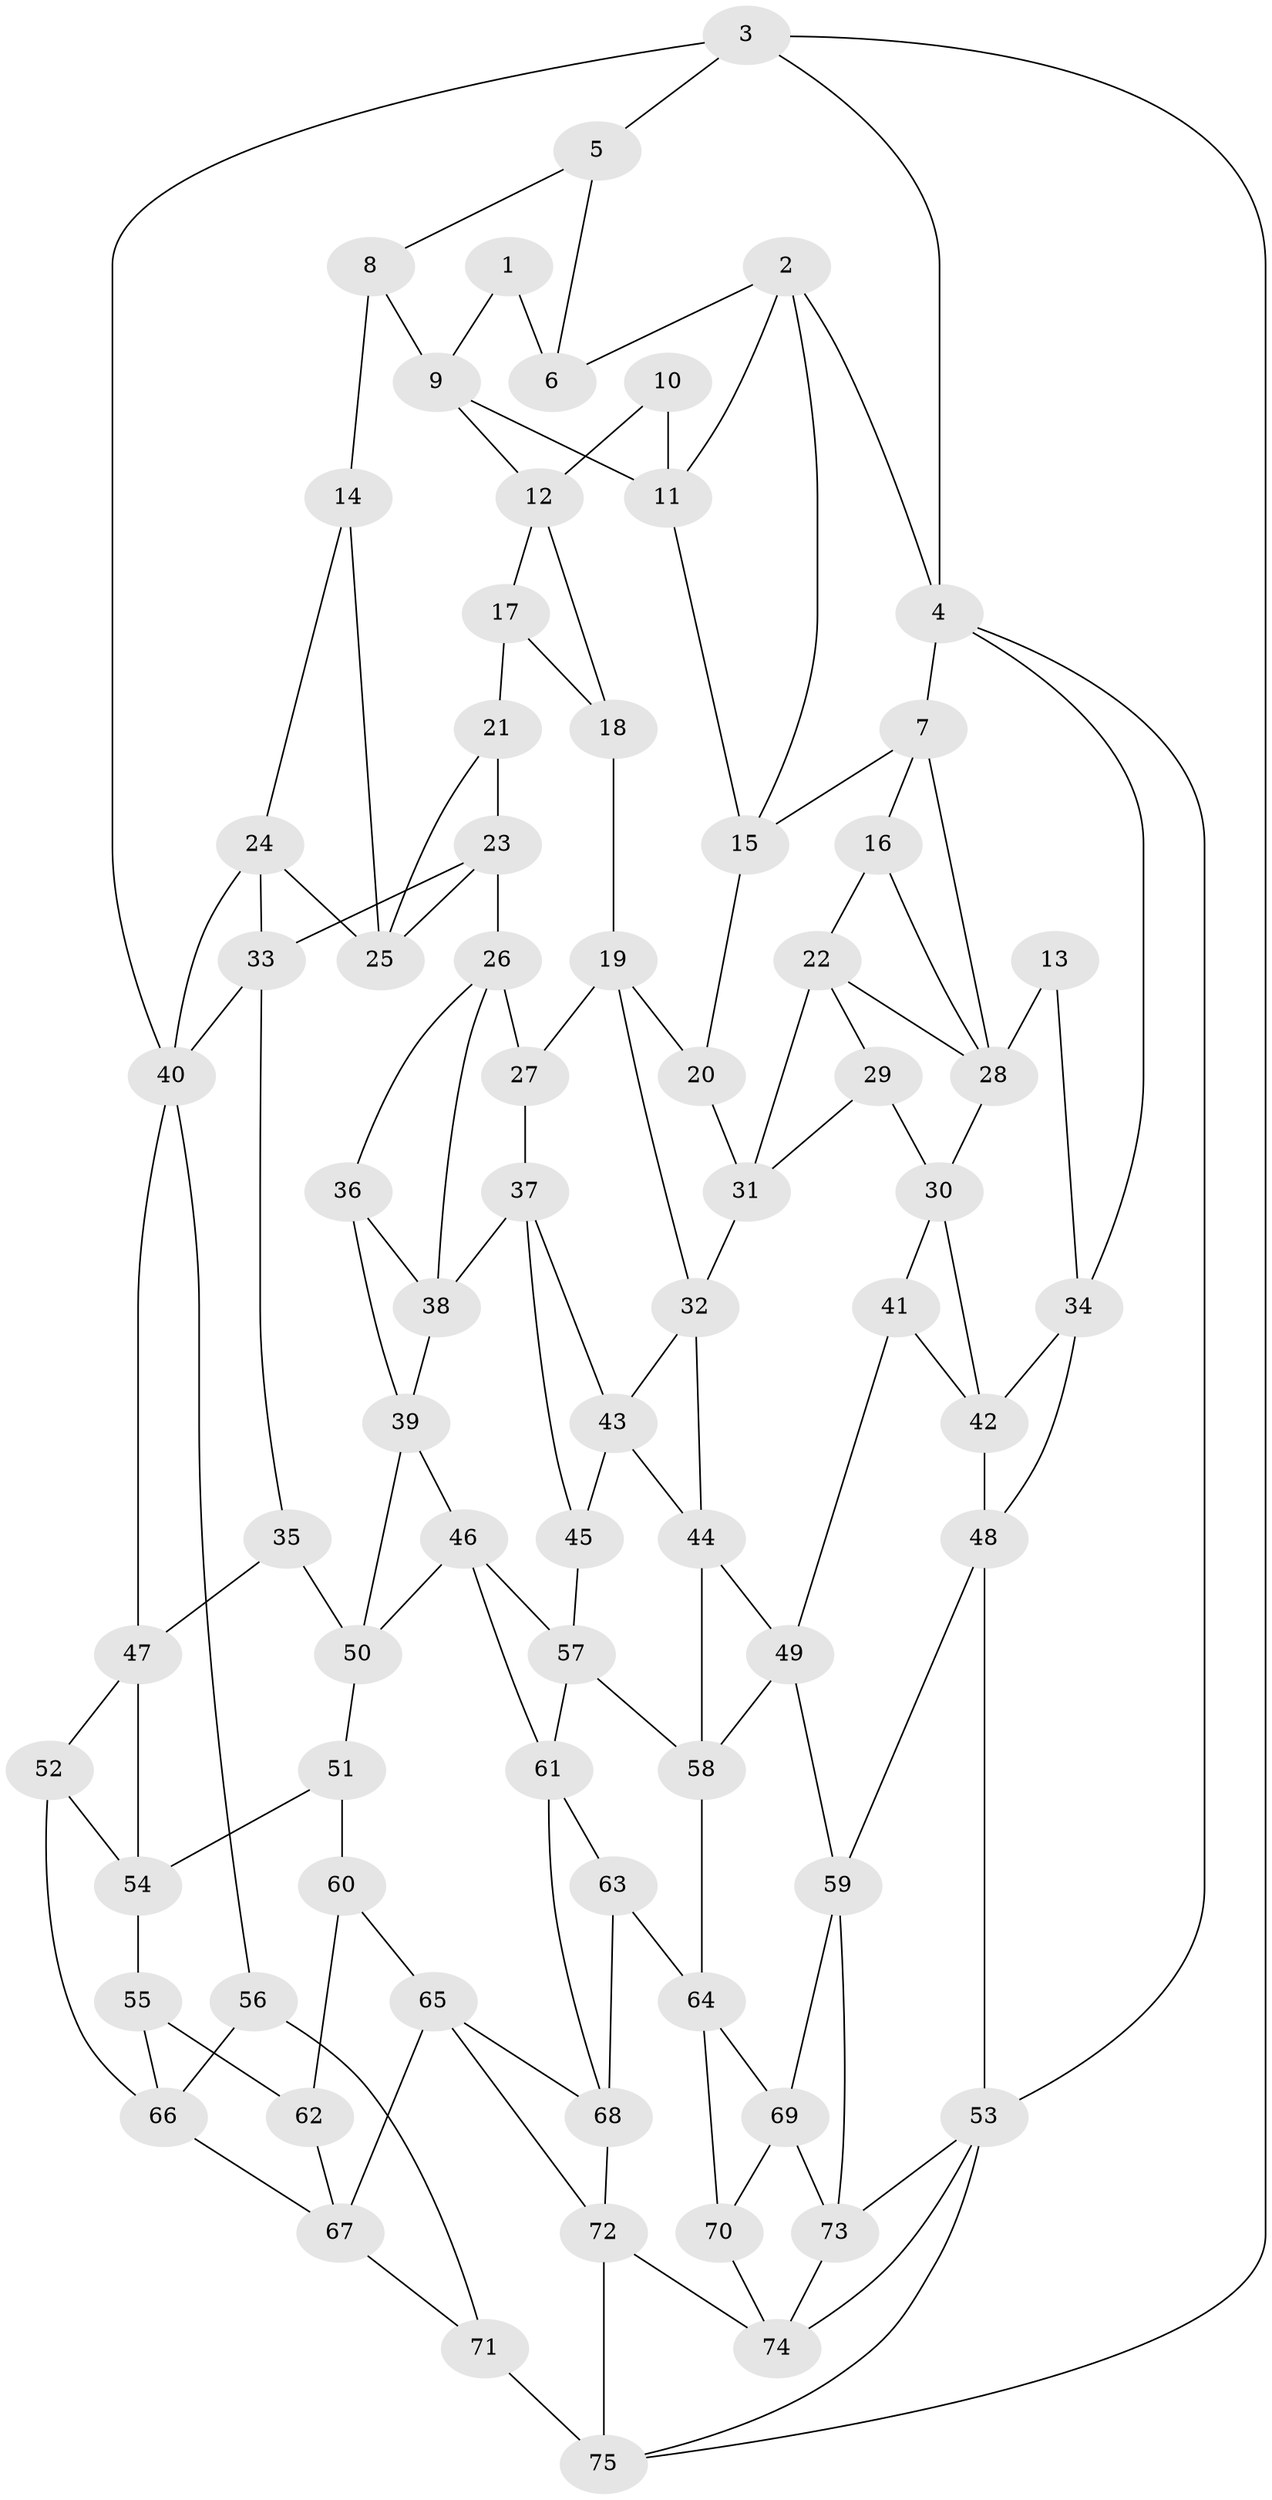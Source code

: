 // original degree distribution, {3: 0.02, 4: 0.20666666666666667, 5: 0.5666666666666667, 6: 0.20666666666666667}
// Generated by graph-tools (version 1.1) at 2025/03/03/09/25 03:03:19]
// undirected, 75 vertices, 137 edges
graph export_dot {
graph [start="1"]
  node [color=gray90,style=filled];
  1;
  2;
  3;
  4;
  5;
  6;
  7;
  8;
  9;
  10;
  11;
  12;
  13;
  14;
  15;
  16;
  17;
  18;
  19;
  20;
  21;
  22;
  23;
  24;
  25;
  26;
  27;
  28;
  29;
  30;
  31;
  32;
  33;
  34;
  35;
  36;
  37;
  38;
  39;
  40;
  41;
  42;
  43;
  44;
  45;
  46;
  47;
  48;
  49;
  50;
  51;
  52;
  53;
  54;
  55;
  56;
  57;
  58;
  59;
  60;
  61;
  62;
  63;
  64;
  65;
  66;
  67;
  68;
  69;
  70;
  71;
  72;
  73;
  74;
  75;
  1 -- 6 [weight=2.0];
  1 -- 9 [weight=1.0];
  2 -- 4 [weight=1.0];
  2 -- 6 [weight=1.0];
  2 -- 11 [weight=1.0];
  2 -- 15 [weight=1.0];
  3 -- 4 [weight=1.0];
  3 -- 5 [weight=1.0];
  3 -- 40 [weight=1.0];
  3 -- 75 [weight=1.0];
  4 -- 7 [weight=1.0];
  4 -- 34 [weight=1.0];
  4 -- 53 [weight=1.0];
  5 -- 6 [weight=1.0];
  5 -- 8 [weight=1.0];
  7 -- 15 [weight=1.0];
  7 -- 16 [weight=1.0];
  7 -- 28 [weight=1.0];
  8 -- 9 [weight=1.0];
  8 -- 14 [weight=2.0];
  9 -- 11 [weight=1.0];
  9 -- 12 [weight=1.0];
  10 -- 11 [weight=2.0];
  10 -- 12 [weight=1.0];
  11 -- 15 [weight=1.0];
  12 -- 17 [weight=1.0];
  12 -- 18 [weight=1.0];
  13 -- 28 [weight=2.0];
  13 -- 34 [weight=1.0];
  14 -- 24 [weight=1.0];
  14 -- 25 [weight=1.0];
  15 -- 20 [weight=1.0];
  16 -- 22 [weight=1.0];
  16 -- 28 [weight=1.0];
  17 -- 18 [weight=1.0];
  17 -- 21 [weight=2.0];
  18 -- 19 [weight=1.0];
  19 -- 20 [weight=1.0];
  19 -- 27 [weight=1.0];
  19 -- 32 [weight=1.0];
  20 -- 31 [weight=1.0];
  21 -- 23 [weight=1.0];
  21 -- 25 [weight=1.0];
  22 -- 28 [weight=1.0];
  22 -- 29 [weight=1.0];
  22 -- 31 [weight=1.0];
  23 -- 25 [weight=1.0];
  23 -- 26 [weight=1.0];
  23 -- 33 [weight=1.0];
  24 -- 25 [weight=1.0];
  24 -- 33 [weight=1.0];
  24 -- 40 [weight=1.0];
  26 -- 27 [weight=1.0];
  26 -- 36 [weight=1.0];
  26 -- 38 [weight=1.0];
  27 -- 37 [weight=1.0];
  28 -- 30 [weight=1.0];
  29 -- 30 [weight=1.0];
  29 -- 31 [weight=1.0];
  30 -- 41 [weight=1.0];
  30 -- 42 [weight=1.0];
  31 -- 32 [weight=1.0];
  32 -- 43 [weight=1.0];
  32 -- 44 [weight=1.0];
  33 -- 35 [weight=1.0];
  33 -- 40 [weight=1.0];
  34 -- 42 [weight=1.0];
  34 -- 48 [weight=1.0];
  35 -- 47 [weight=1.0];
  35 -- 50 [weight=1.0];
  36 -- 38 [weight=1.0];
  36 -- 39 [weight=1.0];
  37 -- 38 [weight=1.0];
  37 -- 43 [weight=1.0];
  37 -- 45 [weight=1.0];
  38 -- 39 [weight=1.0];
  39 -- 46 [weight=1.0];
  39 -- 50 [weight=1.0];
  40 -- 47 [weight=1.0];
  40 -- 56 [weight=1.0];
  41 -- 42 [weight=1.0];
  41 -- 49 [weight=1.0];
  42 -- 48 [weight=1.0];
  43 -- 44 [weight=1.0];
  43 -- 45 [weight=1.0];
  44 -- 49 [weight=1.0];
  44 -- 58 [weight=1.0];
  45 -- 57 [weight=1.0];
  46 -- 50 [weight=1.0];
  46 -- 57 [weight=1.0];
  46 -- 61 [weight=1.0];
  47 -- 52 [weight=1.0];
  47 -- 54 [weight=1.0];
  48 -- 53 [weight=1.0];
  48 -- 59 [weight=1.0];
  49 -- 58 [weight=1.0];
  49 -- 59 [weight=1.0];
  50 -- 51 [weight=1.0];
  51 -- 54 [weight=1.0];
  51 -- 60 [weight=1.0];
  52 -- 54 [weight=1.0];
  52 -- 66 [weight=1.0];
  53 -- 73 [weight=1.0];
  53 -- 74 [weight=1.0];
  53 -- 75 [weight=1.0];
  54 -- 55 [weight=1.0];
  55 -- 62 [weight=1.0];
  55 -- 66 [weight=1.0];
  56 -- 66 [weight=1.0];
  56 -- 71 [weight=1.0];
  57 -- 58 [weight=1.0];
  57 -- 61 [weight=1.0];
  58 -- 64 [weight=1.0];
  59 -- 69 [weight=1.0];
  59 -- 73 [weight=1.0];
  60 -- 62 [weight=2.0];
  60 -- 65 [weight=1.0];
  61 -- 63 [weight=1.0];
  61 -- 68 [weight=1.0];
  62 -- 67 [weight=1.0];
  63 -- 64 [weight=1.0];
  63 -- 68 [weight=1.0];
  64 -- 69 [weight=1.0];
  64 -- 70 [weight=1.0];
  65 -- 67 [weight=1.0];
  65 -- 68 [weight=1.0];
  65 -- 72 [weight=1.0];
  66 -- 67 [weight=1.0];
  67 -- 71 [weight=1.0];
  68 -- 72 [weight=1.0];
  69 -- 70 [weight=1.0];
  69 -- 73 [weight=1.0];
  70 -- 74 [weight=1.0];
  71 -- 75 [weight=2.0];
  72 -- 74 [weight=1.0];
  72 -- 75 [weight=1.0];
  73 -- 74 [weight=1.0];
}
